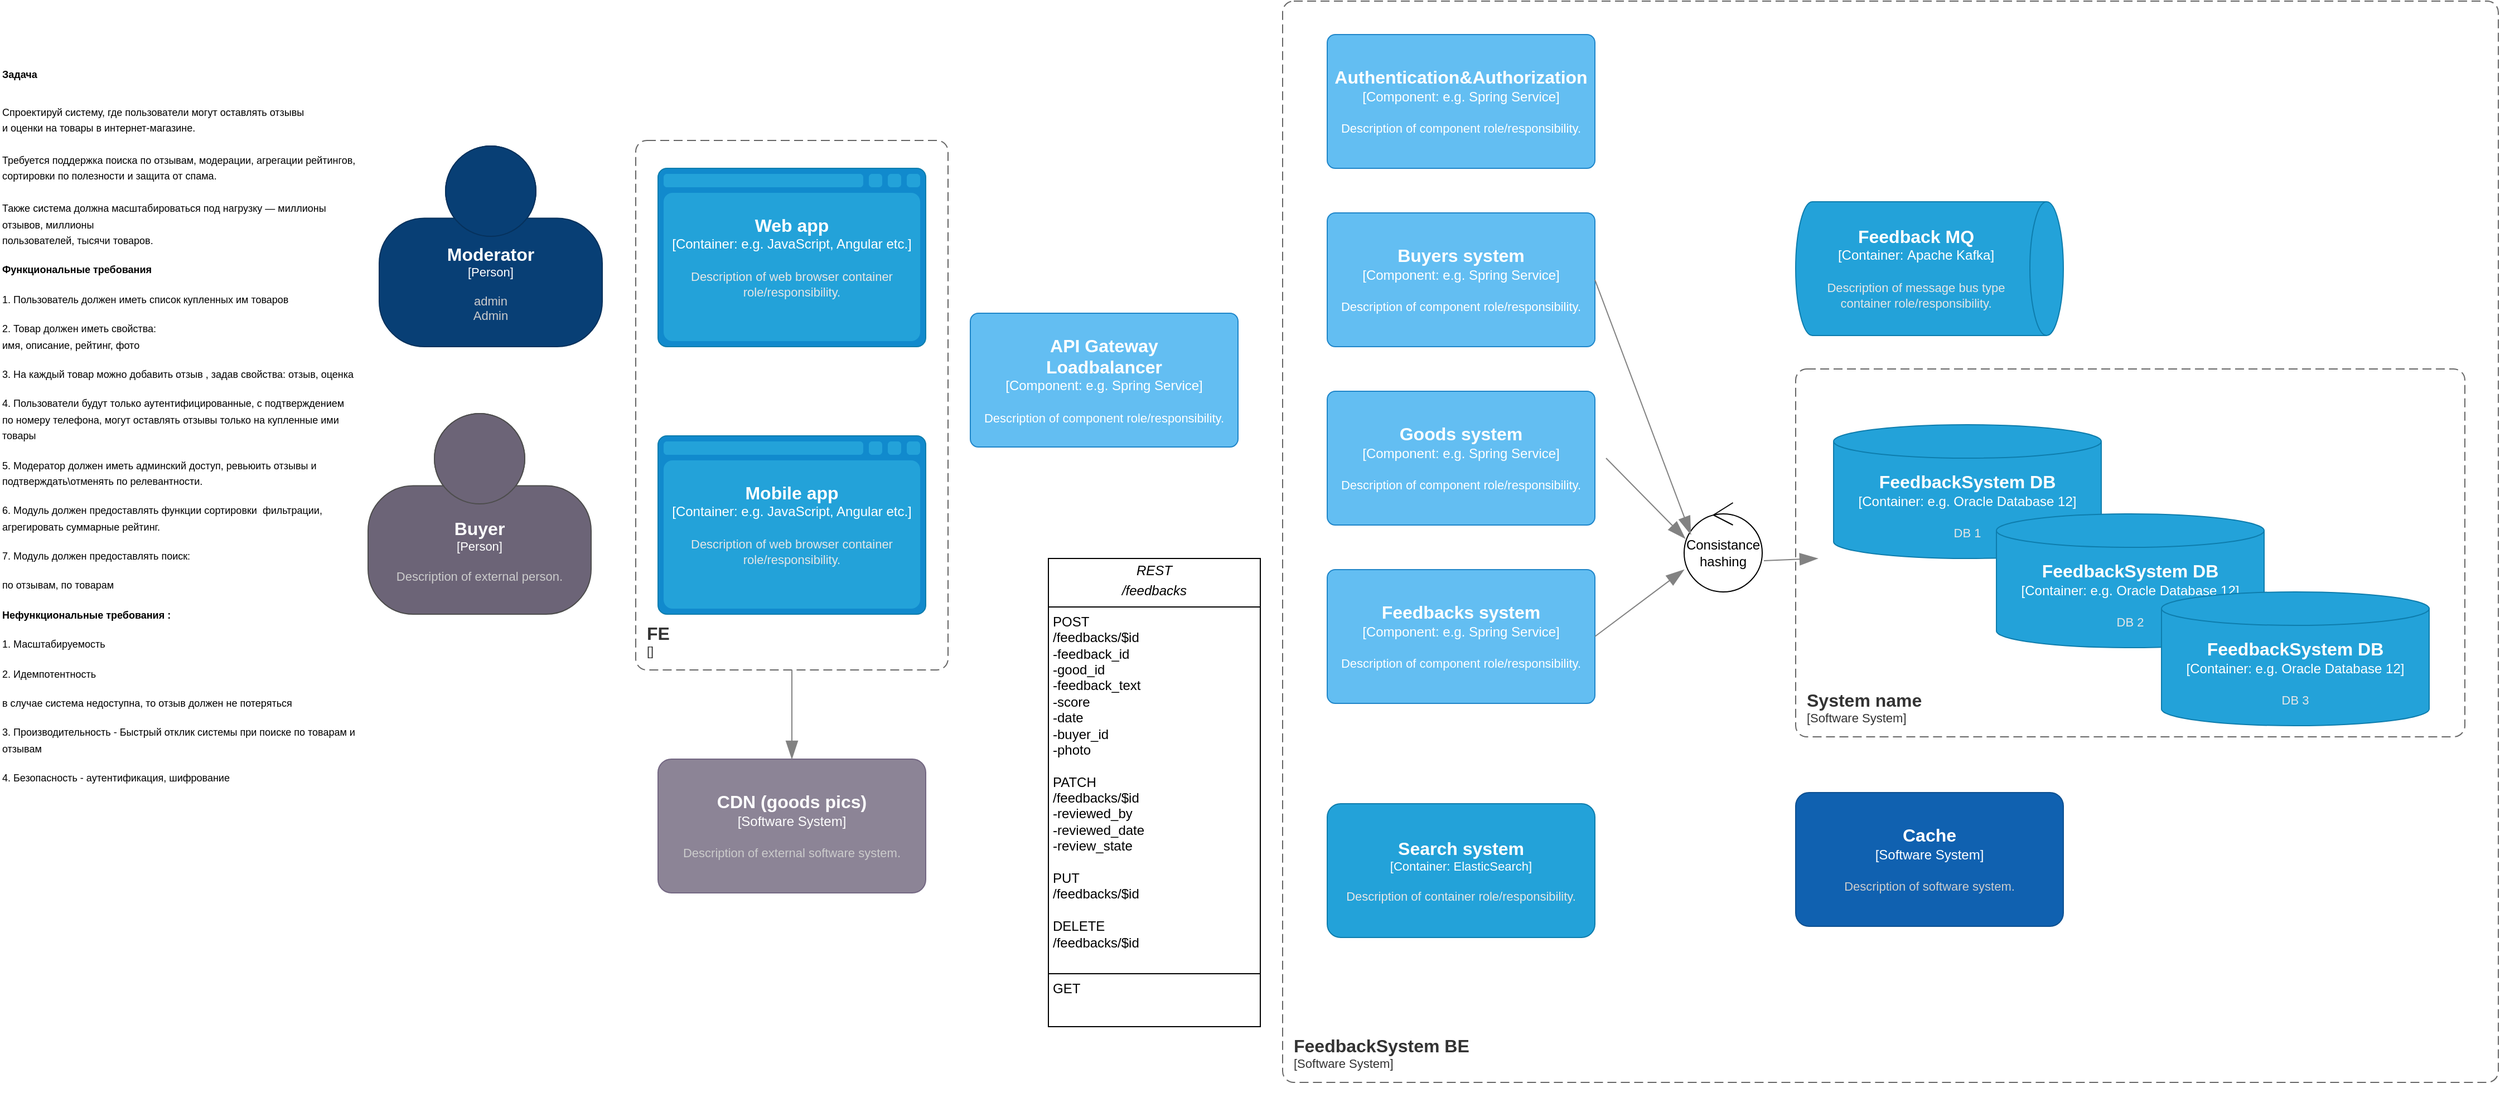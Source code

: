 <mxfile version="27.0.6">
  <diagram name="Страница — 1" id="girLjb2KF1cw0PSgZrCs">
    <mxGraphModel dx="1160" dy="645" grid="1" gridSize="10" guides="1" tooltips="1" connect="1" arrows="1" fold="1" page="1" pageScale="1" pageWidth="827" pageHeight="1169" math="0" shadow="0">
      <root>
        <mxCell id="0" />
        <mxCell id="1" parent="0" />
        <mxCell id="WG9SHNsGWkqD0caVoFuH-1" value="&lt;h1 style=&quot;margin-top: 0px;&quot;&gt;&lt;font style=&quot;font-size: 9px;&quot;&gt;Задача&lt;/font&gt;&lt;/h1&gt;&lt;p class=&quot;MsoNormal&quot;&gt;&lt;font style=&quot;font-size: 9px;&quot;&gt;Спроектируй систему, где пользователи могут оставлять отзывы&lt;br&gt;и оценки на товары в интернет-магазине.&lt;br&gt;&lt;br&gt;Требуется поддержка поиска по отзывам, модерации, агрегации рейтингов,&lt;br&gt;сортировки по полезности и защита от спама.&lt;br&gt;&lt;br&gt;Также система должна масштабироваться под нагрузку — миллионы отзывов, миллионы&lt;br&gt;пользователей, тысячи товаров.&lt;/font&gt;&lt;/p&gt;&lt;p class=&quot;MsoNormal&quot;&gt;&lt;b&gt;&lt;font style=&quot;font-size: 9px;&quot;&gt;Функциональные требования&lt;/font&gt;&lt;/b&gt;&lt;/p&gt;&lt;p class=&quot;MsoNormal&quot;&gt;&lt;font style=&quot;font-size: 9px;&quot;&gt;1. Пользователь должен иметь список купленных им товаров&amp;nbsp;&lt;/font&gt;&lt;/p&gt;&lt;p class=&quot;MsoNormal&quot;&gt;&lt;font style=&quot;font-size: 9px;&quot;&gt;2. Товар должен иметь свойства:&lt;br&gt;имя, описание, рейтинг, фото&lt;/font&gt;&lt;/p&gt;&lt;p class=&quot;MsoNormal&quot;&gt;&lt;font style=&quot;font-size: 9px;&quot;&gt;3. На каждый товар можно добавить отзыв , задав свойства: отзыв, оценка&lt;/font&gt;&lt;/p&gt;&lt;p class=&quot;MsoNormal&quot;&gt;&lt;font style=&quot;font-size: 9px;&quot;&gt;4. Пользователи будут только аутентифицированные, с подтверждением по номеру телефона, могут оставлять отзывы только на купленные ими товары&lt;/font&gt;&lt;/p&gt;&lt;p class=&quot;MsoNormal&quot;&gt;&lt;font style=&quot;font-size: 9px;&quot;&gt;5. Модератор должен иметь админский доступ, ревьюить отзывы и подтверждать\отменять по релевантности.&lt;/font&gt;&lt;/p&gt;&lt;p class=&quot;MsoNormal&quot;&gt;&lt;font style=&quot;font-size: 9px;&quot;&gt;6. Модуль должен предоставлять функции сортировки&amp;nbsp; фильтрации, агрегировать суммарные рейтинг.&lt;/font&gt;&lt;/p&gt;&lt;p class=&quot;MsoNormal&quot;&gt;&lt;font style=&quot;font-size: 9px;&quot;&gt;7. Модуль должен предоставлять поиск:&lt;/font&gt;&lt;/p&gt;&lt;p class=&quot;MsoNormal&quot;&gt;&lt;font style=&quot;font-size: 9px;&quot;&gt;по отзывам, по товарам&lt;/font&gt;&lt;/p&gt;&lt;p class=&quot;MsoNormal&quot;&gt;&lt;span style=&quot;background-color: transparent; color: light-dark(rgb(0, 0, 0), rgb(255, 255, 255));&quot;&gt;&lt;b&gt;&lt;font style=&quot;font-size: 9px;&quot;&gt;Нефункциональные требования :&lt;/font&gt;&lt;/b&gt;&lt;/span&gt;&lt;/p&gt;&lt;p class=&quot;MsoNormal&quot;&gt;&lt;span style=&quot;background-color: transparent; color: light-dark(rgb(0, 0, 0), rgb(255, 255, 255));&quot;&gt;&lt;font style=&quot;font-size: 9px;&quot;&gt;1. Масштабируемость&lt;/font&gt;&lt;/span&gt;&lt;/p&gt;&lt;p class=&quot;MsoNormal&quot;&gt;&lt;span style=&quot;background-color: transparent; color: light-dark(rgb(0, 0, 0), rgb(255, 255, 255));&quot;&gt;&lt;font style=&quot;font-size: 9px;&quot;&gt;2. Идемпотентность&amp;nbsp;&lt;/font&gt;&lt;/span&gt;&lt;/p&gt;&lt;p class=&quot;MsoNormal&quot;&gt;&lt;span style=&quot;background-color: transparent; color: light-dark(rgb(0, 0, 0), rgb(255, 255, 255));&quot;&gt;&lt;font style=&quot;font-size: 9px;&quot;&gt;в случае система недоступна, то отзыв должен не потеряться&lt;/font&gt;&lt;/span&gt;&lt;/p&gt;&lt;p class=&quot;MsoNormal&quot;&gt;&lt;span style=&quot;background-color: transparent; color: light-dark(rgb(0, 0, 0), rgb(255, 255, 255));&quot;&gt;&lt;font style=&quot;font-size: 9px;&quot;&gt;3. Производительность - Быстрый отклик системы при поиске по товарам и отзывам&lt;/font&gt;&lt;/span&gt;&lt;/p&gt;&lt;p class=&quot;MsoNormal&quot;&gt;&lt;span style=&quot;background-color: transparent; color: light-dark(rgb(0, 0, 0), rgb(255, 255, 255));&quot;&gt;&lt;font style=&quot;font-size: 9px;&quot;&gt;4. Безопасность - аутентификация, шифрование&lt;/font&gt;&lt;/span&gt;&lt;/p&gt;" style="text;html=1;whiteSpace=wrap;overflow=hidden;rounded=0;" vertex="1" parent="1">
          <mxGeometry x="10" y="90" width="320" height="940" as="geometry" />
        </mxCell>
        <object placeholders="1" c4Name="Moderator" c4Type="Person" c4Description="admin&#xa;Admin" label="&lt;font style=&quot;font-size: 16px&quot;&gt;&lt;b&gt;%c4Name%&lt;/b&gt;&lt;/font&gt;&lt;div&gt;[%c4Type%]&lt;/div&gt;&lt;br&gt;&lt;div&gt;&lt;font style=&quot;font-size: 11px&quot;&gt;&lt;font color=&quot;#cccccc&quot;&gt;%c4Description%&lt;/font&gt;&lt;/div&gt;" id="WG9SHNsGWkqD0caVoFuH-2">
          <mxCell style="html=1;fontSize=11;dashed=0;whiteSpace=wrap;fillColor=#083F75;strokeColor=#06315C;fontColor=#ffffff;shape=mxgraph.c4.person2;align=center;metaEdit=1;points=[[0.5,0,0],[1,0.5,0],[1,0.75,0],[0.75,1,0],[0.5,1,0],[0.25,1,0],[0,0.75,0],[0,0.5,0]];resizable=0;" vertex="1" parent="1">
            <mxGeometry x="350" y="180" width="200" height="180" as="geometry" />
          </mxCell>
        </object>
        <mxCell id="WG9SHNsGWkqD0caVoFuH-3" style="edgeStyle=orthogonalEdgeStyle;rounded=0;orthogonalLoop=1;jettySize=auto;html=1;exitX=0.5;exitY=1;exitDx=0;exitDy=0;exitPerimeter=0;" edge="1" parent="1" source="WG9SHNsGWkqD0caVoFuH-2" target="WG9SHNsGWkqD0caVoFuH-2">
          <mxGeometry relative="1" as="geometry" />
        </mxCell>
        <object placeholders="1" c4Name="Buyer" c4Type="Person" c4Description="Description of external person. " label="&lt;font style=&quot;font-size: 16px&quot;&gt;&lt;b&gt;%c4Name%&lt;/b&gt;&lt;/font&gt;&lt;div&gt;[%c4Type%]&lt;/div&gt;&lt;br&gt;&lt;div&gt;&lt;font style=&quot;font-size: 11px&quot;&gt;&lt;font color=&quot;#cccccc&quot;&gt;%c4Description%&lt;/font&gt;&lt;/div&gt;" id="WG9SHNsGWkqD0caVoFuH-4">
          <mxCell style="html=1;fontSize=11;dashed=0;whiteSpace=wrap;fillColor=#6C6477;strokeColor=#4D4D4D;fontColor=#ffffff;shape=mxgraph.c4.person2;align=center;metaEdit=1;points=[[0.5,0,0],[1,0.5,0],[1,0.75,0],[0.75,1,0],[0.5,1,0],[0.25,1,0],[0,0.75,0],[0,0.5,0]];resizable=0;" vertex="1" parent="1">
            <mxGeometry x="340" y="420" width="200" height="180" as="geometry" />
          </mxCell>
        </object>
        <object placeholders="1" c4Name="FeedbackSystem BE" c4Type="SystemScopeBoundary" c4Application="Software System" label="&lt;font style=&quot;font-size: 16px&quot;&gt;&lt;b&gt;&lt;div style=&quot;text-align: left&quot;&gt;%c4Name%&lt;/div&gt;&lt;/b&gt;&lt;/font&gt;&lt;div style=&quot;text-align: left&quot;&gt;[%c4Application%]&lt;/div&gt;" id="WG9SHNsGWkqD0caVoFuH-7">
          <mxCell style="rounded=1;fontSize=11;whiteSpace=wrap;html=1;dashed=1;arcSize=20;fillColor=none;strokeColor=#666666;fontColor=#333333;labelBackgroundColor=none;align=left;verticalAlign=bottom;labelBorderColor=none;spacingTop=0;spacing=10;dashPattern=8 4;metaEdit=1;rotatable=0;perimeter=rectanglePerimeter;noLabel=0;labelPadding=0;allowArrows=0;connectable=0;expand=0;recursiveResize=0;editable=1;pointerEvents=0;absoluteArcSize=1;points=[[0.25,0,0],[0.5,0,0],[0.75,0,0],[1,0.25,0],[1,0.5,0],[1,0.75,0],[0.75,1,0],[0.5,1,0],[0.25,1,0],[0,0.75,0],[0,0.5,0],[0,0.25,0]];" vertex="1" parent="1">
            <mxGeometry x="1160" y="50" width="1090" height="970" as="geometry" />
          </mxCell>
        </object>
        <object placeholders="1" c4Name="Web app" c4Type="Container" c4Technology="e.g. JavaScript, Angular etc." c4Description="Description of web browser container role/responsibility." label="&lt;font style=&quot;font-size: 16px&quot;&gt;&lt;b&gt;%c4Name%&lt;/b&gt;&lt;/font&gt;&lt;div&gt;[%c4Type%:&amp;nbsp;%c4Technology%]&lt;/div&gt;&lt;br&gt;&lt;div&gt;&lt;font style=&quot;font-size: 11px&quot;&gt;&lt;font color=&quot;#E6E6E6&quot;&gt;%c4Description%&lt;/font&gt;&lt;/div&gt;" id="WG9SHNsGWkqD0caVoFuH-8">
          <mxCell style="shape=mxgraph.c4.webBrowserContainer2;whiteSpace=wrap;html=1;boundedLbl=1;rounded=0;labelBackgroundColor=none;strokeColor=#118ACD;fillColor=#23A2D9;strokeColor=#118ACD;strokeColor2=#0E7DAD;fontSize=12;fontColor=#ffffff;align=center;metaEdit=1;points=[[0.5,0,0],[1,0.25,0],[1,0.5,0],[1,0.75,0],[0.5,1,0],[0,0.75,0],[0,0.5,0],[0,0.25,0]];resizable=0;" vertex="1" parent="1">
            <mxGeometry x="600" y="200" width="240" height="160" as="geometry" />
          </mxCell>
        </object>
        <object placeholders="1" c4Name="Mobile app" c4Type="Container" c4Technology="e.g. JavaScript, Angular etc." c4Description="Description of web browser container role/responsibility." label="&lt;font style=&quot;font-size: 16px&quot;&gt;&lt;b&gt;%c4Name%&lt;/b&gt;&lt;/font&gt;&lt;div&gt;[%c4Type%:&amp;nbsp;%c4Technology%]&lt;/div&gt;&lt;br&gt;&lt;div&gt;&lt;font style=&quot;font-size: 11px&quot;&gt;&lt;font color=&quot;#E6E6E6&quot;&gt;%c4Description%&lt;/font&gt;&lt;/div&gt;" id="WG9SHNsGWkqD0caVoFuH-9">
          <mxCell style="shape=mxgraph.c4.webBrowserContainer2;whiteSpace=wrap;html=1;boundedLbl=1;rounded=0;labelBackgroundColor=none;strokeColor=#118ACD;fillColor=#23A2D9;strokeColor=#118ACD;strokeColor2=#0E7DAD;fontSize=12;fontColor=#ffffff;align=center;metaEdit=1;points=[[0.5,0,0],[1,0.25,0],[1,0.5,0],[1,0.75,0],[0.5,1,0],[0,0.75,0],[0,0.5,0],[0,0.25,0]];resizable=0;" vertex="1" parent="1">
            <mxGeometry x="600" y="440" width="240" height="160" as="geometry" />
          </mxCell>
        </object>
        <object placeholders="1" c4Name="Authentication&amp;Authorization" c4Type="Component" c4Technology="e.g. Spring Service" c4Description="Description of component role/responsibility." label="&lt;font style=&quot;font-size: 16px&quot;&gt;&lt;b&gt;%c4Name%&lt;/b&gt;&lt;/font&gt;&lt;div&gt;[%c4Type%: %c4Technology%]&lt;/div&gt;&lt;br&gt;&lt;div&gt;&lt;font style=&quot;font-size: 11px&quot;&gt;%c4Description%&lt;/font&gt;&lt;/div&gt;" id="WG9SHNsGWkqD0caVoFuH-14">
          <mxCell style="rounded=1;whiteSpace=wrap;html=1;labelBackgroundColor=none;fillColor=#63BEF2;fontColor=#ffffff;align=center;arcSize=6;strokeColor=#2086C9;metaEdit=1;resizable=0;points=[[0.25,0,0],[0.5,0,0],[0.75,0,0],[1,0.25,0],[1,0.5,0],[1,0.75,0],[0.75,1,0],[0.5,1,0],[0.25,1,0],[0,0.75,0],[0,0.5,0],[0,0.25,0]];" vertex="1" parent="1">
            <mxGeometry x="1200" y="80" width="240" height="120" as="geometry" />
          </mxCell>
        </object>
        <object placeholders="1" c4Name="API Gateway&#xa;Loadbalancer" c4Type="Component" c4Technology="e.g. Spring Service" c4Description="Description of component role/responsibility." label="&lt;font style=&quot;font-size: 16px&quot;&gt;&lt;b&gt;%c4Name%&lt;/b&gt;&lt;/font&gt;&lt;div&gt;[%c4Type%: %c4Technology%]&lt;/div&gt;&lt;br&gt;&lt;div&gt;&lt;font style=&quot;font-size: 11px&quot;&gt;%c4Description%&lt;/font&gt;&lt;/div&gt;" id="WG9SHNsGWkqD0caVoFuH-15">
          <mxCell style="rounded=1;whiteSpace=wrap;html=1;labelBackgroundColor=none;fillColor=#63BEF2;fontColor=#ffffff;align=center;arcSize=6;strokeColor=#2086C9;metaEdit=1;resizable=0;points=[[0.25,0,0],[0.5,0,0],[0.75,0,0],[1,0.25,0],[1,0.5,0],[1,0.75,0],[0.75,1,0],[0.5,1,0],[0.25,1,0],[0,0.75,0],[0,0.5,0],[0,0.25,0]];" vertex="1" parent="1">
            <mxGeometry x="880" y="330" width="240" height="120" as="geometry" />
          </mxCell>
        </object>
        <mxCell id="WG9SHNsGWkqD0caVoFuH-18" style="edgeStyle=orthogonalEdgeStyle;rounded=0;orthogonalLoop=1;jettySize=auto;html=1;exitX=0.5;exitY=0;exitDx=0;exitDy=0;exitPerimeter=0;" edge="1" parent="1" source="WG9SHNsGWkqD0caVoFuH-16">
          <mxGeometry relative="1" as="geometry">
            <mxPoint x="1310" y="250.0" as="targetPoint" />
          </mxGeometry>
        </mxCell>
        <object placeholders="1" c4Name="Buyers system" c4Type="Component" c4Technology="e.g. Spring Service" c4Description="Description of component role/responsibility." label="&lt;font style=&quot;font-size: 16px&quot;&gt;&lt;b&gt;%c4Name%&lt;/b&gt;&lt;/font&gt;&lt;div&gt;[%c4Type%: %c4Technology%]&lt;/div&gt;&lt;br&gt;&lt;div&gt;&lt;font style=&quot;font-size: 11px&quot;&gt;%c4Description%&lt;/font&gt;&lt;/div&gt;" id="WG9SHNsGWkqD0caVoFuH-16">
          <mxCell style="rounded=1;whiteSpace=wrap;html=1;labelBackgroundColor=none;fillColor=#63BEF2;fontColor=#ffffff;align=center;arcSize=6;strokeColor=#2086C9;metaEdit=1;resizable=0;points=[[0.25,0,0],[0.5,0,0],[0.75,0,0],[1,0.25,0],[1,0.5,0],[1,0.75,0],[0.75,1,0],[0.5,1,0],[0.25,1,0],[0,0.75,0],[0,0.5,0],[0,0.25,0]];" vertex="1" parent="1">
            <mxGeometry x="1200" y="240" width="240" height="120" as="geometry" />
          </mxCell>
        </object>
        <object placeholders="1" c4Name="Feedbacks system" c4Type="Component" c4Technology="e.g. Spring Service" c4Description="Description of component role/responsibility." label="&lt;font style=&quot;font-size: 16px&quot;&gt;&lt;b&gt;%c4Name%&lt;/b&gt;&lt;/font&gt;&lt;div&gt;[%c4Type%: %c4Technology%]&lt;/div&gt;&lt;br&gt;&lt;div&gt;&lt;font style=&quot;font-size: 11px&quot;&gt;%c4Description%&lt;/font&gt;&lt;/div&gt;" id="WG9SHNsGWkqD0caVoFuH-17">
          <mxCell style="rounded=1;whiteSpace=wrap;html=1;labelBackgroundColor=none;fillColor=#63BEF2;fontColor=#ffffff;align=center;arcSize=6;strokeColor=#2086C9;metaEdit=1;resizable=0;points=[[0.25,0,0],[0.5,0,0],[0.75,0,0],[1,0.25,0],[1,0.5,0],[1,0.75,0],[0.75,1,0],[0.5,1,0],[0.25,1,0],[0,0.75,0],[0,0.5,0],[0,0.25,0]];" vertex="1" parent="1">
            <mxGeometry x="1200" y="560" width="240" height="120" as="geometry" />
          </mxCell>
        </object>
        <object placeholders="1" c4Name="Goods system" c4Type="Component" c4Technology="e.g. Spring Service" c4Description="Description of component role/responsibility." label="&lt;font style=&quot;font-size: 16px&quot;&gt;&lt;b&gt;%c4Name%&lt;/b&gt;&lt;/font&gt;&lt;div&gt;[%c4Type%: %c4Technology%]&lt;/div&gt;&lt;br&gt;&lt;div&gt;&lt;font style=&quot;font-size: 11px&quot;&gt;%c4Description%&lt;/font&gt;&lt;/div&gt;" id="WG9SHNsGWkqD0caVoFuH-19">
          <mxCell style="rounded=1;whiteSpace=wrap;html=1;labelBackgroundColor=none;fillColor=#63BEF2;fontColor=#ffffff;align=center;arcSize=6;strokeColor=#2086C9;metaEdit=1;resizable=0;points=[[0.25,0,0],[0.5,0,0],[0.75,0,0],[1,0.25,0],[1,0.5,0],[1,0.75,0],[0.75,1,0],[0.5,1,0],[0.25,1,0],[0,0.75,0],[0,0.5,0],[0,0.25,0]];" vertex="1" parent="1">
            <mxGeometry x="1200" y="400" width="240" height="120" as="geometry" />
          </mxCell>
        </object>
        <object placeholders="1" c4Name="Feedback MQ" c4Type="Container" c4Technology="Apache Kafka" c4Description="Description of message bus type container role/responsibility." label="&lt;font style=&quot;font-size: 16px&quot;&gt;&lt;b&gt;%c4Name%&lt;/b&gt;&lt;/font&gt;&lt;div&gt;[%c4Type%:&amp;nbsp;%c4Technology%]&lt;/div&gt;&lt;br&gt;&lt;div&gt;&lt;font style=&quot;font-size: 11px&quot;&gt;&lt;font color=&quot;#E6E6E6&quot;&gt;%c4Description%&lt;/font&gt;&lt;/div&gt;" id="WG9SHNsGWkqD0caVoFuH-21">
          <mxCell style="shape=cylinder3;size=15;direction=south;whiteSpace=wrap;html=1;boundedLbl=1;rounded=0;labelBackgroundColor=none;fillColor=#23A2D9;fontSize=12;fontColor=#ffffff;align=center;strokeColor=#0E7DAD;metaEdit=1;points=[[0.5,0,0],[1,0.25,0],[1,0.5,0],[1,0.75,0],[0.5,1,0],[0,0.75,0],[0,0.5,0],[0,0.25,0]];resizable=0;" vertex="1" parent="1">
            <mxGeometry x="1620" y="230" width="240" height="120" as="geometry" />
          </mxCell>
        </object>
        <mxCell id="WG9SHNsGWkqD0caVoFuH-23" value="Consistance hashing" style="ellipse;shape=umlControl;whiteSpace=wrap;html=1;" vertex="1" parent="1">
          <mxGeometry x="1520" y="500" width="70" height="80" as="geometry" />
        </mxCell>
        <object placeholders="1" c4Name="FE" c4Type="SystemScopeBoundary" c4Application="" label="&lt;font style=&quot;font-size: 16px&quot;&gt;&lt;b&gt;&lt;div style=&quot;text-align: left&quot;&gt;%c4Name%&lt;/div&gt;&lt;/b&gt;&lt;/font&gt;&lt;div style=&quot;text-align: left&quot;&gt;[%c4Application%]&lt;/div&gt;" id="WG9SHNsGWkqD0caVoFuH-25">
          <mxCell style="rounded=1;fontSize=11;whiteSpace=wrap;html=1;dashed=1;arcSize=20;fillColor=none;strokeColor=#666666;fontColor=#333333;labelBackgroundColor=none;align=left;verticalAlign=bottom;labelBorderColor=none;spacingTop=0;spacing=10;dashPattern=8 4;metaEdit=1;rotatable=0;perimeter=rectanglePerimeter;noLabel=0;labelPadding=0;allowArrows=0;connectable=0;expand=0;recursiveResize=0;editable=1;pointerEvents=0;absoluteArcSize=1;points=[[0.25,0,0],[0.5,0,0],[0.75,0,0],[1,0.25,0],[1,0.5,0],[1,0.75,0],[0.75,1,0],[0.5,1,0],[0.25,1,0],[0,0.75,0],[0,0.5,0],[0,0.25,0]];" vertex="1" parent="1">
            <mxGeometry x="580" y="175" width="280" height="475" as="geometry" />
          </mxCell>
        </object>
        <object placeholders="1" c4Name="CDN (goods pics)" c4Type="Software System" c4Description="Description of external software system." label="&lt;font style=&quot;font-size: 16px&quot;&gt;&lt;b&gt;%c4Name%&lt;/b&gt;&lt;/font&gt;&lt;div&gt;[%c4Type%]&lt;/div&gt;&lt;br&gt;&lt;div&gt;&lt;font style=&quot;font-size: 11px&quot;&gt;&lt;font color=&quot;#cccccc&quot;&gt;%c4Description%&lt;/font&gt;&lt;/div&gt;" id="WG9SHNsGWkqD0caVoFuH-26">
          <mxCell style="rounded=1;whiteSpace=wrap;html=1;labelBackgroundColor=none;fillColor=#8C8496;fontColor=#ffffff;align=center;arcSize=10;strokeColor=#736782;metaEdit=1;resizable=0;points=[[0.25,0,0],[0.5,0,0],[0.75,0,0],[1,0.25,0],[1,0.5,0],[1,0.75,0],[0.75,1,0],[0.5,1,0],[0.25,1,0],[0,0.75,0],[0,0.5,0],[0,0.25,0]];" vertex="1" parent="1">
            <mxGeometry x="600" y="730" width="240" height="120" as="geometry" />
          </mxCell>
        </object>
        <object placeholders="1" c4Type="Relationship" id="WG9SHNsGWkqD0caVoFuH-27">
          <mxCell style="endArrow=blockThin;html=1;fontSize=10;fontColor=#404040;strokeWidth=1;endFill=1;strokeColor=#828282;elbow=vertical;metaEdit=1;endSize=14;startSize=14;jumpStyle=arc;jumpSize=16;rounded=0;" edge="1" parent="1" target="WG9SHNsGWkqD0caVoFuH-26">
            <mxGeometry width="240" relative="1" as="geometry">
              <mxPoint x="720" y="650" as="sourcePoint" />
              <mxPoint x="1320" y="670" as="targetPoint" />
            </mxGeometry>
          </mxCell>
        </object>
        <object placeholders="1" c4Name="FeedbackSystem DB" c4Type="Container" c4Technology="e.g. Oracle Database 12" c4Description="DB 1" label="&lt;font style=&quot;font-size: 16px&quot;&gt;&lt;b&gt;%c4Name%&lt;/b&gt;&lt;/font&gt;&lt;div&gt;[%c4Type%:&amp;nbsp;%c4Technology%]&lt;/div&gt;&lt;br&gt;&lt;div&gt;&lt;font style=&quot;font-size: 11px&quot;&gt;&lt;font color=&quot;#E6E6E6&quot;&gt;%c4Description%&lt;/font&gt;&lt;/div&gt;" id="WG9SHNsGWkqD0caVoFuH-28">
          <mxCell style="shape=cylinder3;size=15;whiteSpace=wrap;html=1;boundedLbl=1;rounded=0;labelBackgroundColor=none;fillColor=#23A2D9;fontSize=12;fontColor=#ffffff;align=center;strokeColor=#0E7DAD;metaEdit=1;points=[[0.5,0,0],[1,0.25,0],[1,0.5,0],[1,0.75,0],[0.5,1,0],[0,0.75,0],[0,0.5,0],[0,0.25,0]];resizable=0;" vertex="1" parent="1">
            <mxGeometry x="1654" y="430" width="240" height="120" as="geometry" />
          </mxCell>
        </object>
        <object placeholders="1" c4Name="FeedbackSystem DB" c4Type="Container" c4Technology="e.g. Oracle Database 12" c4Description="DB 2" label="&lt;font style=&quot;font-size: 16px&quot;&gt;&lt;b&gt;%c4Name%&lt;/b&gt;&lt;/font&gt;&lt;div&gt;[%c4Type%:&amp;nbsp;%c4Technology%]&lt;/div&gt;&lt;br&gt;&lt;div&gt;&lt;font style=&quot;font-size: 11px&quot;&gt;&lt;font color=&quot;#E6E6E6&quot;&gt;%c4Description%&lt;/font&gt;&lt;/div&gt;" id="WG9SHNsGWkqD0caVoFuH-29">
          <mxCell style="shape=cylinder3;size=15;whiteSpace=wrap;html=1;boundedLbl=1;rounded=0;labelBackgroundColor=none;fillColor=#23A2D9;fontSize=12;fontColor=#ffffff;align=center;strokeColor=#0E7DAD;metaEdit=1;points=[[0.5,0,0],[1,0.25,0],[1,0.5,0],[1,0.75,0],[0.5,1,0],[0,0.75,0],[0,0.5,0],[0,0.25,0]];resizable=0;" vertex="1" parent="1">
            <mxGeometry x="1800" y="510" width="240" height="120" as="geometry" />
          </mxCell>
        </object>
        <object placeholders="1" c4Name="FeedbackSystem DB" c4Type="Container" c4Technology="e.g. Oracle Database 12" c4Description="DB 3" label="&lt;font style=&quot;font-size: 16px&quot;&gt;&lt;b&gt;%c4Name%&lt;/b&gt;&lt;/font&gt;&lt;div&gt;[%c4Type%:&amp;nbsp;%c4Technology%]&lt;/div&gt;&lt;br&gt;&lt;div&gt;&lt;font style=&quot;font-size: 11px&quot;&gt;&lt;font color=&quot;#E6E6E6&quot;&gt;%c4Description%&lt;/font&gt;&lt;/div&gt;" id="WG9SHNsGWkqD0caVoFuH-30">
          <mxCell style="shape=cylinder3;size=15;whiteSpace=wrap;html=1;boundedLbl=1;rounded=0;labelBackgroundColor=none;fillColor=#23A2D9;fontSize=12;fontColor=#ffffff;align=center;strokeColor=#0E7DAD;metaEdit=1;points=[[0.5,0,0],[1,0.25,0],[1,0.5,0],[1,0.75,0],[0.5,1,0],[0,0.75,0],[0,0.5,0],[0,0.25,0]];resizable=0;" vertex="1" parent="1">
            <mxGeometry x="1948" y="580" width="240" height="120" as="geometry" />
          </mxCell>
        </object>
        <object placeholders="1" c4Name="System name" c4Type="SystemScopeBoundary" c4Application="Software System" label="&lt;font style=&quot;font-size: 16px&quot;&gt;&lt;b&gt;&lt;div style=&quot;text-align: left&quot;&gt;%c4Name%&lt;/div&gt;&lt;/b&gt;&lt;/font&gt;&lt;div style=&quot;text-align: left&quot;&gt;[%c4Application%]&lt;/div&gt;" id="WG9SHNsGWkqD0caVoFuH-32">
          <mxCell style="rounded=1;fontSize=11;whiteSpace=wrap;html=1;dashed=1;arcSize=20;fillColor=none;strokeColor=#666666;fontColor=#333333;labelBackgroundColor=none;align=left;verticalAlign=bottom;labelBorderColor=none;spacingTop=0;spacing=10;dashPattern=8 4;metaEdit=1;rotatable=0;perimeter=rectanglePerimeter;noLabel=0;labelPadding=0;allowArrows=0;connectable=0;expand=0;recursiveResize=0;editable=1;pointerEvents=0;absoluteArcSize=1;points=[[0.25,0,0],[0.5,0,0],[0.75,0,0],[1,0.25,0],[1,0.5,0],[1,0.75,0],[0.75,1,0],[0.5,1,0],[0.25,1,0],[0,0.75,0],[0,0.5,0],[0,0.25,0]];" vertex="1" parent="1">
            <mxGeometry x="1620" y="380" width="600" height="330" as="geometry" />
          </mxCell>
        </object>
        <object placeholders="1" c4Type="Relationship" id="WG9SHNsGWkqD0caVoFuH-34">
          <mxCell style="endArrow=blockThin;html=1;fontSize=10;fontColor=#404040;strokeWidth=1;endFill=1;strokeColor=#828282;elbow=vertical;metaEdit=1;endSize=14;startSize=14;jumpStyle=arc;jumpSize=16;rounded=0;entryX=0.015;entryY=0.403;entryDx=0;entryDy=0;entryPerimeter=0;" edge="1" parent="1" target="WG9SHNsGWkqD0caVoFuH-23">
            <mxGeometry width="240" relative="1" as="geometry">
              <mxPoint x="1450" y="460" as="sourcePoint" />
              <mxPoint x="1630" y="450" as="targetPoint" />
            </mxGeometry>
          </mxCell>
        </object>
        <object placeholders="1" c4Type="Relationship" id="WG9SHNsGWkqD0caVoFuH-35">
          <mxCell style="endArrow=blockThin;html=1;fontSize=10;fontColor=#404040;strokeWidth=1;endFill=1;strokeColor=#828282;elbow=vertical;metaEdit=1;endSize=14;startSize=14;jumpStyle=arc;jumpSize=16;rounded=0;exitX=1;exitY=0.5;exitDx=0;exitDy=0;exitPerimeter=0;" edge="1" parent="1" source="WG9SHNsGWkqD0caVoFuH-17">
            <mxGeometry width="240" relative="1" as="geometry">
              <mxPoint x="1490" y="510" as="sourcePoint" />
              <mxPoint x="1520" y="560" as="targetPoint" />
            </mxGeometry>
          </mxCell>
        </object>
        <object placeholders="1" c4Type="Relationship" id="WG9SHNsGWkqD0caVoFuH-36">
          <mxCell style="endArrow=blockThin;html=1;fontSize=10;fontColor=#404040;strokeWidth=1;endFill=1;strokeColor=#828282;elbow=vertical;metaEdit=1;endSize=14;startSize=14;jumpStyle=arc;jumpSize=16;rounded=0;exitX=1.021;exitY=0.65;exitDx=0;exitDy=0;exitPerimeter=0;" edge="1" parent="1" source="WG9SHNsGWkqD0caVoFuH-23">
            <mxGeometry width="240" relative="1" as="geometry">
              <mxPoint x="1460" y="690" as="sourcePoint" />
              <mxPoint x="1640" y="550" as="targetPoint" />
            </mxGeometry>
          </mxCell>
        </object>
        <object placeholders="1" c4Type="Relationship" id="WG9SHNsGWkqD0caVoFuH-37">
          <mxCell style="endArrow=blockThin;html=1;fontSize=10;fontColor=#404040;strokeWidth=1;endFill=1;strokeColor=#828282;elbow=vertical;metaEdit=1;endSize=14;startSize=14;jumpStyle=arc;jumpSize=16;rounded=0;entryX=0.086;entryY=0.357;entryDx=0;entryDy=0;entryPerimeter=0;exitX=1;exitY=0.5;exitDx=0;exitDy=0;exitPerimeter=0;" edge="1" parent="1" source="WG9SHNsGWkqD0caVoFuH-16" target="WG9SHNsGWkqD0caVoFuH-23">
            <mxGeometry width="240" relative="1" as="geometry">
              <mxPoint x="1560" y="490" as="sourcePoint" />
              <mxPoint x="1631" y="562" as="targetPoint" />
            </mxGeometry>
          </mxCell>
        </object>
        <object placeholders="1" c4Name="Cache" c4Type="Software System" c4Description="Description of software system." label="&lt;font style=&quot;font-size: 16px&quot;&gt;&lt;b&gt;%c4Name%&lt;/b&gt;&lt;/font&gt;&lt;div&gt;[%c4Type%]&lt;/div&gt;&lt;br&gt;&lt;div&gt;&lt;font style=&quot;font-size: 11px&quot;&gt;&lt;font color=&quot;#cccccc&quot;&gt;%c4Description%&lt;/font&gt;&lt;/div&gt;" id="WG9SHNsGWkqD0caVoFuH-38">
          <mxCell style="rounded=1;whiteSpace=wrap;html=1;labelBackgroundColor=none;fillColor=#1061B0;fontColor=#ffffff;align=center;arcSize=10;strokeColor=#0D5091;metaEdit=1;resizable=0;points=[[0.25,0,0],[0.5,0,0],[0.75,0,0],[1,0.25,0],[1,0.5,0],[1,0.75,0],[0.75,1,0],[0.5,1,0],[0.25,1,0],[0,0.75,0],[0,0.5,0],[0,0.25,0]];" vertex="1" parent="1">
            <mxGeometry x="1620" y="760" width="240" height="120" as="geometry" />
          </mxCell>
        </object>
        <object placeholders="1" c4Name="Search system" c4Type="Container" c4Technology="ElasticSearch" c4Description="Description of container role/responsibility." label="&lt;font style=&quot;font-size: 16px&quot;&gt;&lt;b&gt;%c4Name%&lt;/b&gt;&lt;/font&gt;&lt;div&gt;[%c4Type%: %c4Technology%]&lt;/div&gt;&lt;br&gt;&lt;div&gt;&lt;font style=&quot;font-size: 11px&quot;&gt;&lt;font color=&quot;#E6E6E6&quot;&gt;%c4Description%&lt;/font&gt;&lt;/div&gt;" id="WG9SHNsGWkqD0caVoFuH-40">
          <mxCell style="rounded=1;whiteSpace=wrap;html=1;fontSize=11;labelBackgroundColor=none;fillColor=#23A2D9;fontColor=#ffffff;align=center;arcSize=10;strokeColor=#0E7DAD;metaEdit=1;resizable=0;points=[[0.25,0,0],[0.5,0,0],[0.75,0,0],[1,0.25,0],[1,0.5,0],[1,0.75,0],[0.75,1,0],[0.5,1,0],[0.25,1,0],[0,0.75,0],[0,0.5,0],[0,0.25,0]];" vertex="1" parent="1">
            <mxGeometry x="1200" y="770" width="240" height="120" as="geometry" />
          </mxCell>
        </object>
        <mxCell id="WG9SHNsGWkqD0caVoFuH-46" value="&lt;p style=&quot;margin:0px;margin-top:4px;text-align:center;&quot;&gt;&lt;i&gt;REST&lt;/i&gt;&lt;/p&gt;&lt;p style=&quot;margin:0px;margin-top:4px;text-align:center;&quot;&gt;&lt;i&gt;/feedbacks&lt;/i&gt;&lt;/p&gt;&lt;hr size=&quot;1&quot; style=&quot;border-style:solid;&quot;&gt;&lt;p style=&quot;margin:0px;margin-left:4px;&quot;&gt;POST&lt;/p&gt;&lt;p style=&quot;margin:0px;margin-left:4px;&quot;&gt;/feedbacks/$id&lt;/p&gt;&lt;p style=&quot;margin:0px;margin-left:4px;&quot;&gt;-feedback_id&lt;/p&gt;&lt;p style=&quot;margin:0px;margin-left:4px;&quot;&gt;-good_id&lt;/p&gt;&lt;p style=&quot;margin:0px;margin-left:4px;&quot;&gt;-feedback_text&lt;/p&gt;&lt;p style=&quot;margin:0px;margin-left:4px;&quot;&gt;-score&lt;/p&gt;&lt;p style=&quot;margin:0px;margin-left:4px;&quot;&gt;-date&lt;/p&gt;&lt;p style=&quot;margin:0px;margin-left:4px;&quot;&gt;-buyer_id&lt;br&gt;-photo&lt;/p&gt;&lt;p style=&quot;margin:0px;margin-left:4px;&quot;&gt;&lt;br&gt;&lt;/p&gt;&lt;p style=&quot;margin:0px;margin-left:4px;&quot;&gt;PATCH&lt;/p&gt;&lt;p style=&quot;margin:0px;margin-left:4px;&quot;&gt;/feedbacks/$id&lt;/p&gt;&lt;p style=&quot;margin: 0px 0px 0px 4px;&quot;&gt;-reviewed_by&lt;/p&gt;&lt;p style=&quot;margin: 0px 0px 0px 4px;&quot;&gt;-reviewed_date&lt;/p&gt;&lt;p style=&quot;margin: 0px 0px 0px 4px;&quot;&gt;-review_state&lt;/p&gt;&lt;p style=&quot;margin:0px;margin-left:4px;&quot;&gt;&lt;br&gt;&lt;/p&gt;&lt;p style=&quot;margin:0px;margin-left:4px;&quot;&gt;PUT&lt;/p&gt;&lt;p style=&quot;margin:0px;margin-left:4px;&quot;&gt;/feedbacks/$id&lt;/p&gt;&lt;p style=&quot;margin:0px;margin-left:4px;&quot;&gt;&lt;br&gt;&lt;/p&gt;&lt;p style=&quot;margin:0px;margin-left:4px;&quot;&gt;DELETE&lt;/p&gt;&lt;p style=&quot;margin:0px;margin-left:4px;&quot;&gt;/feedbacks/$id&lt;/p&gt;&lt;p style=&quot;margin:0px;margin-left:4px;&quot;&gt;&lt;br&gt;&lt;/p&gt;&lt;hr size=&quot;1&quot; style=&quot;border-style:solid;&quot;&gt;&lt;p style=&quot;margin:0px;margin-left:4px;&quot;&gt;GET&lt;/p&gt;&lt;p style=&quot;margin:0px;margin-left:4px;&quot;&gt;&lt;br&gt;&lt;/p&gt;" style="verticalAlign=top;align=left;overflow=fill;html=1;whiteSpace=wrap;" vertex="1" parent="1">
          <mxGeometry x="950" y="550" width="190" height="420" as="geometry" />
        </mxCell>
      </root>
    </mxGraphModel>
  </diagram>
</mxfile>
